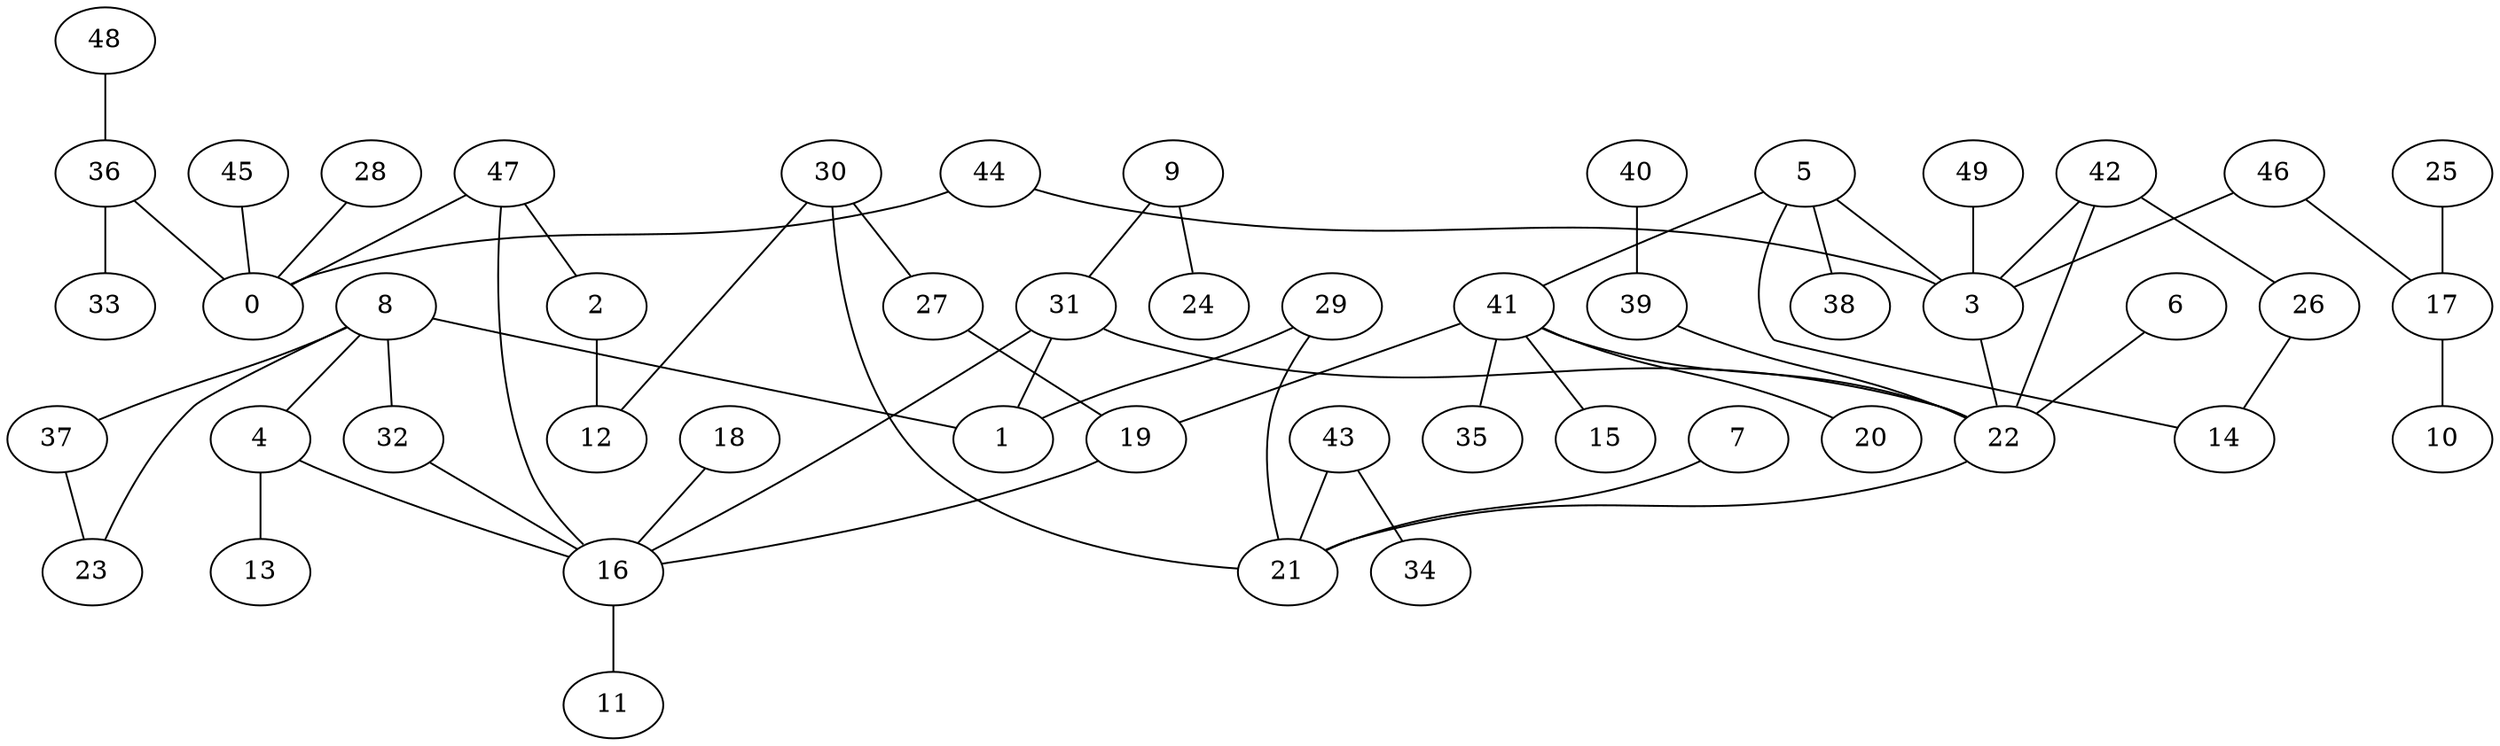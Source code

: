 digraph GG_graph {

subgraph G_graph {
edge [color = black]
"48" -> "36" [dir = none]
"32" -> "16" [dir = none]
"26" -> "14" [dir = none]
"29" -> "21" [dir = none]
"7" -> "21" [dir = none]
"43" -> "34" [dir = none]
"43" -> "21" [dir = none]
"36" -> "33" [dir = none]
"36" -> "0" [dir = none]
"19" -> "16" [dir = none]
"47" -> "0" [dir = none]
"16" -> "11" [dir = none]
"46" -> "17" [dir = none]
"46" -> "3" [dir = none]
"44" -> "0" [dir = none]
"44" -> "3" [dir = none]
"31" -> "1" [dir = none]
"31" -> "16" [dir = none]
"31" -> "22" [dir = none]
"49" -> "3" [dir = none]
"42" -> "3" [dir = none]
"42" -> "22" [dir = none]
"28" -> "0" [dir = none]
"41" -> "35" [dir = none]
"41" -> "15" [dir = none]
"41" -> "20" [dir = none]
"41" -> "22" [dir = none]
"22" -> "21" [dir = none]
"40" -> "39" [dir = none]
"17" -> "10" [dir = none]
"9" -> "24" [dir = none]
"9" -> "31" [dir = none]
"18" -> "16" [dir = none]
"39" -> "22" [dir = none]
"6" -> "22" [dir = none]
"45" -> "0" [dir = none]
"30" -> "27" [dir = none]
"30" -> "12" [dir = none]
"30" -> "21" [dir = none]
"2" -> "12" [dir = none]
"25" -> "17" [dir = none]
"5" -> "14" [dir = none]
"5" -> "38" [dir = none]
"5" -> "41" [dir = none]
"4" -> "13" [dir = none]
"4" -> "16" [dir = none]
"8" -> "23" [dir = none]
"8" -> "37" [dir = none]
"8" -> "4" [dir = none]
"47" -> "2" [dir = none]
"8" -> "1" [dir = none]
"41" -> "19" [dir = none]
"5" -> "3" [dir = none]
"42" -> "26" [dir = none]
"47" -> "16" [dir = none]
"27" -> "19" [dir = none]
"29" -> "1" [dir = none]
"8" -> "32" [dir = none]
"37" -> "23" [dir = none]
"3" -> "22" [dir = none]
}

}

